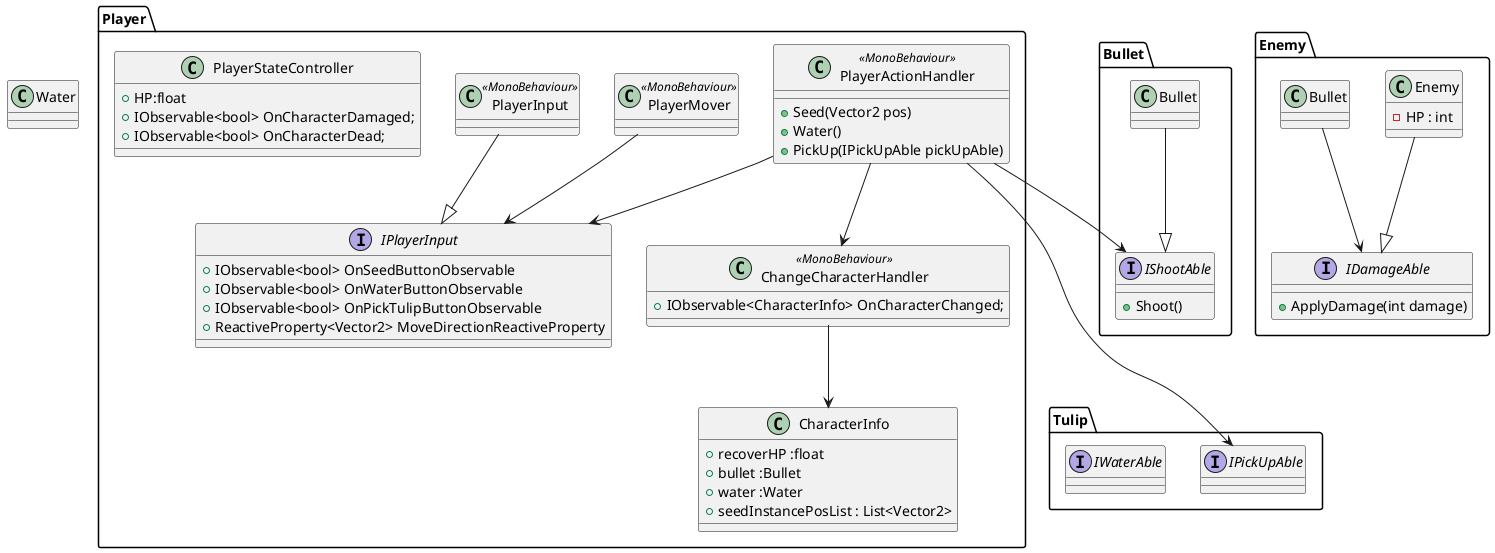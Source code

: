 @startuml a
package Player{
    class PlayerMover<<MonoBehaviour>>{

    }
    class PlayerActionHandler<<MonoBehaviour>>{
        +Seed(Vector2 pos)
        +Water()
        +PickUp(IPickUpAble pickUpAble)
    }
    class ChangeCharacterHandler<<MonoBehaviour>>{
        +IObservable<CharacterInfo> OnCharacterChanged;
    }
    class PlayerInput<<MonoBehaviour>>{

    }
    interface IPlayerInput{
        +IObservable<bool> OnSeedButtonObservable
        +IObservable<bool> OnWaterButtonObservable
        +IObservable<bool> OnPickTulipButtonObservable
        +ReactiveProperty<Vector2> MoveDirectionReactiveProperty
    }
    class PlayerStateController{
        +HP:float
        +IObservable<bool> OnCharacterDamaged;
        +IObservable<bool> OnCharacterDead;
    }
    class CharacterInfo{
        +recoverHP :float
        +bullet :Bullet
        +water :Water
        +seedInstancePosList : List<Vector2>
    }
    PlayerActionHandler --> ChangeCharacterHandler
    ChangeCharacterHandler --> CharacterInfo
    PlayerInput --|> IPlayerInput
    PlayerMover --> IPlayerInput
    PlayerActionHandler --> IPlayerInput

}

class Water{

}
package Tulip{
    interface IPickUpAble{

    }
    interface IWaterAble{

    }
    PlayerActionHandler ---> IPickUpAble
}

package Bullet{
    interface IShootAble{
        +Shoot()
    }
    PlayerActionHandler --> IShootAble
    class Bullet{

    }
    Bullet --|> IShootAble
}
package Enemy{
    interface IDamageAble{
        +ApplyDamage(int damage)
    }
    class Enemy{
        -HP : int

    }
    Bullet --> IDamageAble
    Enemy --|> IDamageAble
}

@enduml